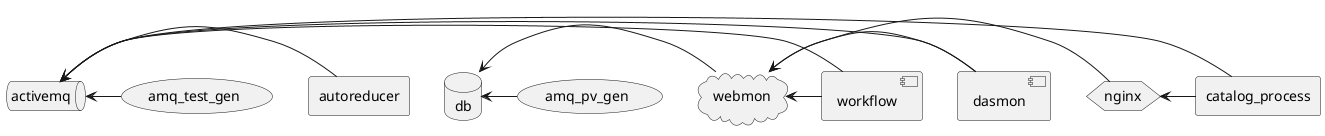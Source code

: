 @startuml
'https://plantuml.com/component-diagram

database db
queue activemq
cloud webmon
component dasmon
component workflow
agent catalog_process
hexagon nginx
agent autoreducer
usecase amq_test_gen
usecase amq_pv_gen

nginx <- catalog_process

db <- webmon
db <- amq_pv_gen

webmon <- dasmon
webmon <- nginx
webmon <- workflow

activemq <- workflow
activemq <- dasmon
activemq <- autoreducer
activemq <- amq_test_gen
activemq <- catalog_process

@enduml
